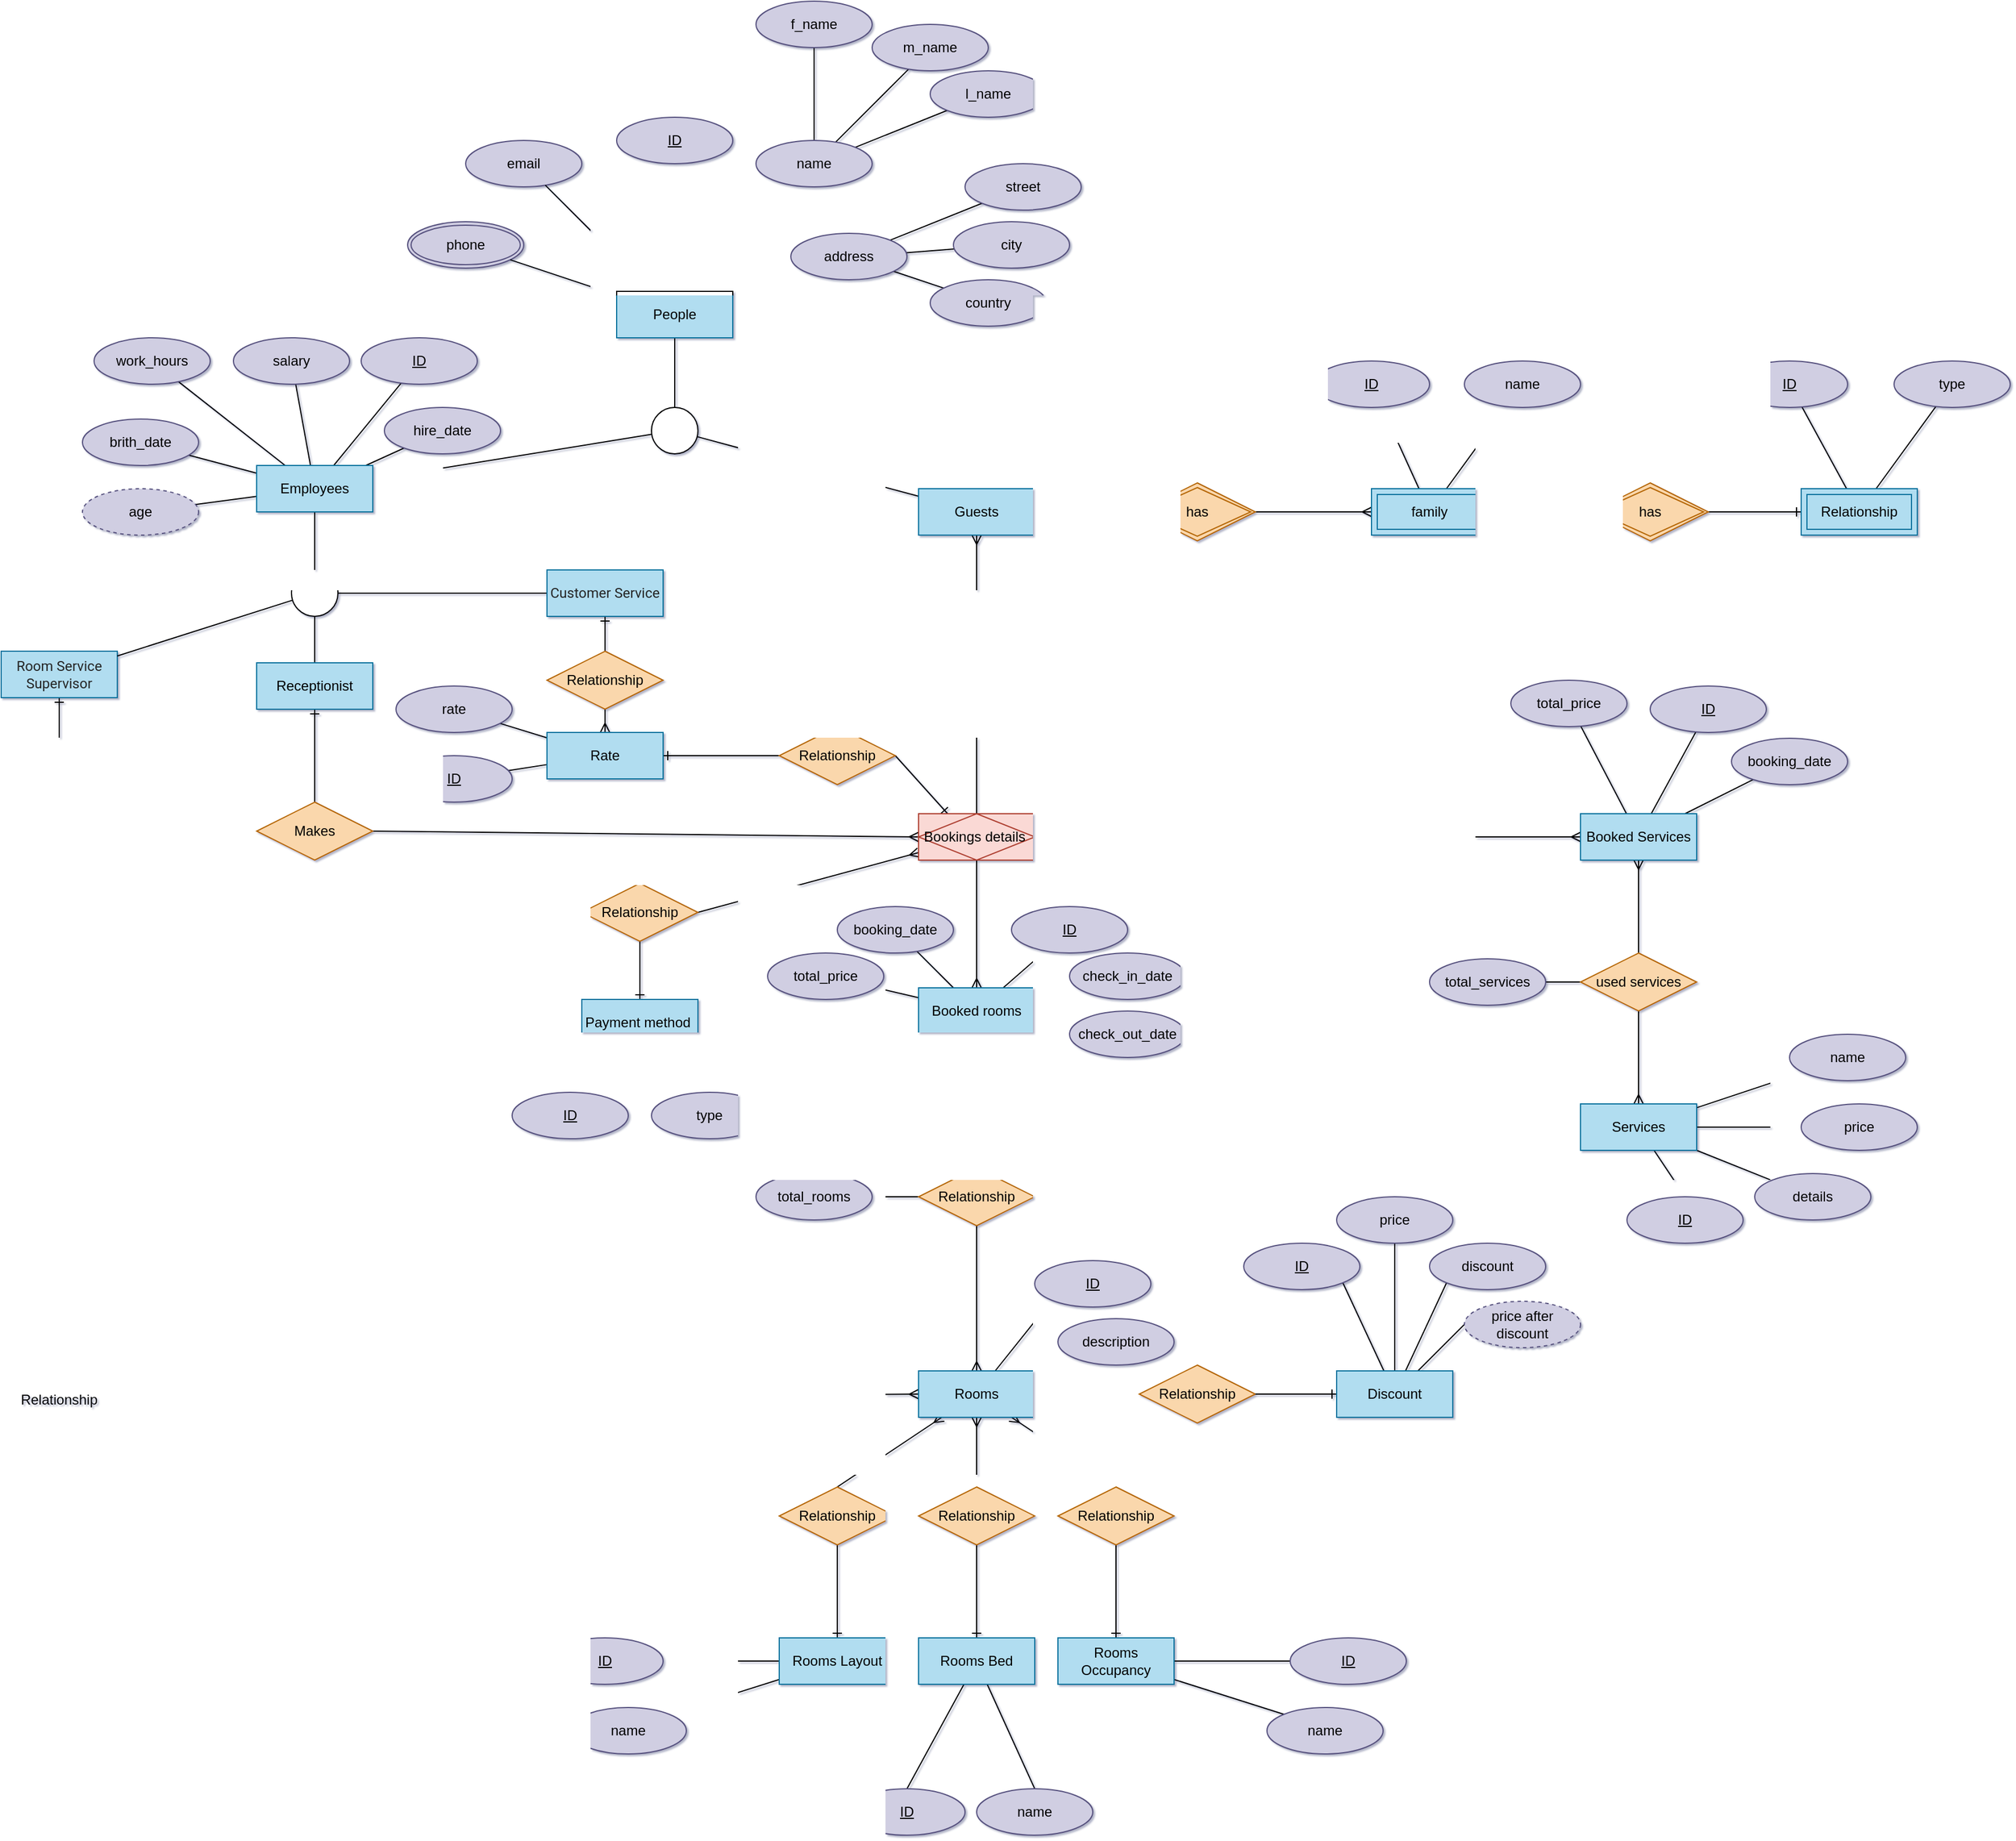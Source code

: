 <mxfile version="15.8.7" type="device"><diagram id="ave9wDZ8QB_Xa9YIX863" name="Page-1"><mxGraphModel dx="351" dy="1521" grid="1" gridSize="10" guides="1" tooltips="1" connect="1" arrows="1" fold="1" page="0" pageScale="1" pageWidth="850" pageHeight="1100" background="#ffffff" math="0" shadow="1"><root><mxCell id="0"/><mxCell id="1" parent="0"/><mxCell id="K5nRi--SLyeawMuGslh_-35" style="edgeStyle=none;orthogonalLoop=1;jettySize=auto;html=1;exitX=1;exitY=0.5;exitDx=0;exitDy=0;entryX=0;entryY=0.5;entryDx=0;entryDy=0;fontSize=12;endArrow=none;endFill=0;rounded=0;startArrow=ERone;startFill=0;" parent="1" source="g1rSLY9w6aIIygWc7jgq-10" target="K5nRi--SLyeawMuGslh_-34" edge="1"><mxGeometry relative="1" as="geometry"/></mxCell><mxCell id="K5nRi--SLyeawMuGslh_-71" style="edgeStyle=none;orthogonalLoop=1;jettySize=auto;html=1;exitX=0.5;exitY=1;exitDx=0;exitDy=0;entryX=0.5;entryY=0;entryDx=0;entryDy=0;fontSize=12;startArrow=ERmany;startFill=0;endArrow=none;endFill=0;rounded=0;" parent="1" source="g1rSLY9w6aIIygWc7jgq-10" target="K5nRi--SLyeawMuGslh_-68" edge="1"><mxGeometry relative="1" as="geometry"/></mxCell><mxCell id="g1rSLY9w6aIIygWc7jgq-10" value="Guests" style="whiteSpace=wrap;html=1;align=center;rounded=0;" parent="1" vertex="1"><mxGeometry x="1660" y="-330" width="100" height="40" as="geometry"/></mxCell><mxCell id="K5nRi--SLyeawMuGslh_-89" style="edgeStyle=none;orthogonalLoop=1;jettySize=auto;html=1;exitX=0.5;exitY=0;exitDx=0;exitDy=0;entryX=0.5;entryY=1;entryDx=0;entryDy=0;fontSize=12;startArrow=ERone;startFill=0;endArrow=none;endFill=0;rounded=0;" parent="1" source="Rar0tzKDLn3oXz-CGy-G-12" target="K5nRi--SLyeawMuGslh_-87" edge="1"><mxGeometry relative="1" as="geometry"/></mxCell><mxCell id="48_crrsrL9tNSCk4-eyJ-62" style="edgeStyle=none;rounded=0;orthogonalLoop=1;jettySize=auto;html=1;startArrow=none;startFill=0;endArrow=none;endFill=0;strokeColor=#000000;" edge="1" parent="1" source="Rar0tzKDLn3oXz-CGy-G-12" target="48_crrsrL9tNSCk4-eyJ-61"><mxGeometry relative="1" as="geometry"/></mxCell><mxCell id="48_crrsrL9tNSCk4-eyJ-64" style="edgeStyle=none;rounded=0;orthogonalLoop=1;jettySize=auto;html=1;startArrow=none;startFill=0;endArrow=none;endFill=0;strokeColor=#000000;" edge="1" parent="1" source="Rar0tzKDLn3oXz-CGy-G-12" target="48_crrsrL9tNSCk4-eyJ-63"><mxGeometry relative="1" as="geometry"/></mxCell><mxCell id="Rar0tzKDLn3oXz-CGy-G-12" value="Payment method&amp;nbsp;" style="whiteSpace=wrap;html=1;align=center;fillColor=#b1ddf0;strokeColor=#10739e;rounded=0;" parent="1" vertex="1"><mxGeometry x="1370" y="110" width="100" height="40" as="geometry"/></mxCell><mxCell id="K5nRi--SLyeawMuGslh_-55" style="edgeStyle=none;orthogonalLoop=1;jettySize=auto;html=1;exitX=0.5;exitY=0;exitDx=0;exitDy=0;entryX=0.5;entryY=1;entryDx=0;entryDy=0;fontSize=12;startArrow=ERone;startFill=0;endArrow=none;endFill=0;rounded=0;" parent="1" source="Rar0tzKDLn3oXz-CGy-G-15" target="K5nRi--SLyeawMuGslh_-45" edge="1"><mxGeometry relative="1" as="geometry"/></mxCell><mxCell id="48_crrsrL9tNSCk4-eyJ-19" style="edgeStyle=none;rounded=0;orthogonalLoop=1;jettySize=auto;html=1;entryX=1;entryY=0.5;entryDx=0;entryDy=0;startArrow=none;startFill=0;endArrow=none;endFill=0;" edge="1" parent="1" source="Rar0tzKDLn3oXz-CGy-G-15" target="48_crrsrL9tNSCk4-eyJ-14"><mxGeometry relative="1" as="geometry"/></mxCell><mxCell id="48_crrsrL9tNSCk4-eyJ-23" style="edgeStyle=none;rounded=0;orthogonalLoop=1;jettySize=auto;html=1;entryX=1;entryY=0;entryDx=0;entryDy=0;startArrow=none;startFill=0;endArrow=none;endFill=0;" edge="1" parent="1" source="Rar0tzKDLn3oXz-CGy-G-15" target="48_crrsrL9tNSCk4-eyJ-20"><mxGeometry relative="1" as="geometry"/></mxCell><mxCell id="Rar0tzKDLn3oXz-CGy-G-15" value="Rooms Layout" style="whiteSpace=wrap;html=1;align=center;fillColor=#b1ddf0;strokeColor=#10739e;rounded=0;" parent="1" vertex="1"><mxGeometry x="1540" y="660" width="100" height="40" as="geometry"/></mxCell><mxCell id="K5nRi--SLyeawMuGslh_-53" style="edgeStyle=none;orthogonalLoop=1;jettySize=auto;html=1;exitX=0.5;exitY=0;exitDx=0;exitDy=0;entryX=0.5;entryY=1;entryDx=0;entryDy=0;fontSize=12;startArrow=ERmany;startFill=0;endArrow=none;endFill=0;rounded=0;" parent="1" source="Rar0tzKDLn3oXz-CGy-G-16" target="K5nRi--SLyeawMuGslh_-51" edge="1"><mxGeometry relative="1" as="geometry"/></mxCell><mxCell id="K5nRi--SLyeawMuGslh_-85" style="edgeStyle=none;orthogonalLoop=1;jettySize=auto;html=1;exitX=0;exitY=0.5;exitDx=0;exitDy=0;entryX=1;entryY=0.5;entryDx=0;entryDy=0;fontSize=12;startArrow=ERmany;startFill=0;endArrow=none;endFill=0;rounded=0;" parent="1" source="Rar0tzKDLn3oXz-CGy-G-16" target="K5nRi--SLyeawMuGslh_-83" edge="1"><mxGeometry relative="1" as="geometry"/></mxCell><mxCell id="48_crrsrL9tNSCk4-eyJ-5" style="rounded=0;orthogonalLoop=1;jettySize=auto;html=1;endArrow=none;endFill=0;startArrow=ERmany;startFill=0;entryX=0.5;entryY=0;entryDx=0;entryDy=0;" edge="1" parent="1" source="Rar0tzKDLn3oXz-CGy-G-16" target="K5nRi--SLyeawMuGslh_-45"><mxGeometry relative="1" as="geometry"/></mxCell><mxCell id="48_crrsrL9tNSCk4-eyJ-12" style="edgeStyle=none;rounded=0;orthogonalLoop=1;jettySize=auto;html=1;entryX=0.5;entryY=0;entryDx=0;entryDy=0;startArrow=ERmany;startFill=0;endArrow=none;endFill=0;" edge="1" parent="1" source="Rar0tzKDLn3oXz-CGy-G-16" target="48_crrsrL9tNSCk4-eyJ-8"><mxGeometry relative="1" as="geometry"/></mxCell><mxCell id="48_crrsrL9tNSCk4-eyJ-13" style="edgeStyle=none;rounded=0;orthogonalLoop=1;jettySize=auto;html=1;entryX=0.5;entryY=0;entryDx=0;entryDy=0;startArrow=ERmany;startFill=0;endArrow=none;endFill=0;" edge="1" parent="1" source="Rar0tzKDLn3oXz-CGy-G-16" target="48_crrsrL9tNSCk4-eyJ-11"><mxGeometry relative="1" as="geometry"/></mxCell><mxCell id="48_crrsrL9tNSCk4-eyJ-29" style="edgeStyle=none;rounded=0;orthogonalLoop=1;jettySize=auto;html=1;entryX=0;entryY=1;entryDx=0;entryDy=0;startArrow=none;startFill=0;endArrow=none;endFill=0;" edge="1" parent="1" source="Rar0tzKDLn3oXz-CGy-G-16" target="48_crrsrL9tNSCk4-eyJ-28"><mxGeometry relative="1" as="geometry"/></mxCell><mxCell id="48_crrsrL9tNSCk4-eyJ-31" style="edgeStyle=none;rounded=0;orthogonalLoop=1;jettySize=auto;html=1;entryX=0;entryY=1;entryDx=0;entryDy=0;startArrow=none;startFill=0;endArrow=none;endFill=0;" edge="1" parent="1" source="Rar0tzKDLn3oXz-CGy-G-16" target="48_crrsrL9tNSCk4-eyJ-30"><mxGeometry relative="1" as="geometry"/></mxCell><mxCell id="48_crrsrL9tNSCk4-eyJ-38" style="edgeStyle=none;rounded=0;orthogonalLoop=1;jettySize=auto;html=1;entryX=0;entryY=0.5;entryDx=0;entryDy=0;startArrow=ERmany;startFill=0;endArrow=none;endFill=0;" edge="1" parent="1" source="Rar0tzKDLn3oXz-CGy-G-16" target="48_crrsrL9tNSCk4-eyJ-35"><mxGeometry relative="1" as="geometry"/></mxCell><mxCell id="Rar0tzKDLn3oXz-CGy-G-16" value="Rooms" style="whiteSpace=wrap;html=1;align=center;fillColor=#b1ddf0;strokeColor=#10739e;rounded=0;" parent="1" vertex="1"><mxGeometry x="1660" y="430" width="100" height="40" as="geometry"/></mxCell><mxCell id="K5nRi--SLyeawMuGslh_-52" style="edgeStyle=none;orthogonalLoop=1;jettySize=auto;html=1;exitX=0.5;exitY=1;exitDx=0;exitDy=0;entryX=0.5;entryY=0;entryDx=0;entryDy=0;fontSize=12;startArrow=ERmany;startFill=0;endArrow=none;endFill=0;rounded=0;" parent="1" source="Rar0tzKDLn3oXz-CGy-G-17" target="K5nRi--SLyeawMuGslh_-51" edge="1"><mxGeometry relative="1" as="geometry"/></mxCell><mxCell id="K5nRi--SLyeawMuGslh_-70" style="edgeStyle=none;orthogonalLoop=1;jettySize=auto;html=1;exitX=0.5;exitY=0;exitDx=0;exitDy=0;entryX=0.5;entryY=1;entryDx=0;entryDy=0;fontSize=12;startArrow=ERmany;startFill=0;endArrow=none;endFill=0;rounded=0;" parent="1" source="Rar0tzKDLn3oXz-CGy-G-17" target="K5nRi--SLyeawMuGslh_-68" edge="1"><mxGeometry relative="1" as="geometry"/></mxCell><mxCell id="48_crrsrL9tNSCk4-eyJ-68" style="edgeStyle=none;rounded=0;orthogonalLoop=1;jettySize=auto;html=1;startArrow=none;startFill=0;endArrow=none;endFill=0;strokeColor=#000000;" edge="1" parent="1" source="Rar0tzKDLn3oXz-CGy-G-17" target="48_crrsrL9tNSCk4-eyJ-67"><mxGeometry relative="1" as="geometry"/></mxCell><mxCell id="48_crrsrL9tNSCk4-eyJ-73" style="edgeStyle=none;rounded=0;orthogonalLoop=1;jettySize=auto;html=1;startArrow=none;startFill=0;endArrow=none;endFill=0;strokeColor=#000000;" edge="1" parent="1" source="Rar0tzKDLn3oXz-CGy-G-17" target="48_crrsrL9tNSCk4-eyJ-71"><mxGeometry relative="1" as="geometry"/></mxCell><mxCell id="48_crrsrL9tNSCk4-eyJ-74" style="edgeStyle=none;rounded=0;orthogonalLoop=1;jettySize=auto;html=1;startArrow=none;startFill=0;endArrow=none;endFill=0;strokeColor=#000000;" edge="1" parent="1" source="Rar0tzKDLn3oXz-CGy-G-17" target="48_crrsrL9tNSCk4-eyJ-72"><mxGeometry relative="1" as="geometry"/></mxCell><mxCell id="48_crrsrL9tNSCk4-eyJ-76" style="edgeStyle=none;rounded=0;orthogonalLoop=1;jettySize=auto;html=1;startArrow=none;startFill=0;endArrow=none;endFill=0;strokeColor=#000000;" edge="1" parent="1" source="Rar0tzKDLn3oXz-CGy-G-17" target="48_crrsrL9tNSCk4-eyJ-75"><mxGeometry relative="1" as="geometry"/></mxCell><mxCell id="48_crrsrL9tNSCk4-eyJ-79" style="edgeStyle=none;rounded=0;orthogonalLoop=1;jettySize=auto;html=1;startArrow=none;startFill=0;endArrow=none;endFill=0;strokeColor=#000000;" edge="1" parent="1" source="Rar0tzKDLn3oXz-CGy-G-17" target="48_crrsrL9tNSCk4-eyJ-69"><mxGeometry relative="1" as="geometry"/></mxCell><mxCell id="Rar0tzKDLn3oXz-CGy-G-17" value="Booked rooms" style="whiteSpace=wrap;html=1;align=center;rounded=0;fillColor=#b1ddf0;strokeColor=#10739e;" parent="1" vertex="1"><mxGeometry x="1660" y="100" width="100" height="40" as="geometry"/></mxCell><mxCell id="K5nRi--SLyeawMuGslh_-43" style="edgeStyle=none;orthogonalLoop=1;jettySize=auto;html=1;exitX=0.5;exitY=0;exitDx=0;exitDy=0;entryX=0.5;entryY=1;entryDx=0;entryDy=0;fontSize=12;endArrow=none;endFill=0;startArrow=ERmany;startFill=0;rounded=0;" parent="1" source="Rar0tzKDLn3oXz-CGy-G-19" target="K5nRi--SLyeawMuGslh_-42" edge="1"><mxGeometry relative="1" as="geometry"/></mxCell><mxCell id="48_crrsrL9tNSCk4-eyJ-49" style="edgeStyle=none;rounded=0;orthogonalLoop=1;jettySize=auto;html=1;entryX=0;entryY=0.5;entryDx=0;entryDy=0;startArrow=none;startFill=0;endArrow=none;endFill=0;" edge="1" parent="1" source="Rar0tzKDLn3oXz-CGy-G-19" target="K5nRi--SLyeawMuGslh_-110"><mxGeometry relative="1" as="geometry"/></mxCell><mxCell id="48_crrsrL9tNSCk4-eyJ-50" style="edgeStyle=none;rounded=0;orthogonalLoop=1;jettySize=auto;html=1;entryX=0.5;entryY=0;entryDx=0;entryDy=0;startArrow=none;startFill=0;endArrow=none;endFill=0;" edge="1" parent="1" source="Rar0tzKDLn3oXz-CGy-G-19" target="K5nRi--SLyeawMuGslh_-106"><mxGeometry relative="1" as="geometry"/></mxCell><mxCell id="48_crrsrL9tNSCk4-eyJ-51" style="edgeStyle=none;rounded=0;orthogonalLoop=1;jettySize=auto;html=1;entryX=0;entryY=0;entryDx=0;entryDy=0;startArrow=none;startFill=0;endArrow=none;endFill=0;" edge="1" parent="1" source="Rar0tzKDLn3oXz-CGy-G-19" target="K5nRi--SLyeawMuGslh_-108"><mxGeometry relative="1" as="geometry"/></mxCell><mxCell id="48_crrsrL9tNSCk4-eyJ-108" style="edgeStyle=none;rounded=0;orthogonalLoop=1;jettySize=auto;html=1;startArrow=none;startFill=0;endArrow=none;endFill=0;strokeColor=#000000;" edge="1" parent="1" source="Rar0tzKDLn3oXz-CGy-G-19" target="48_crrsrL9tNSCk4-eyJ-107"><mxGeometry relative="1" as="geometry"/></mxCell><mxCell id="Rar0tzKDLn3oXz-CGy-G-19" value="Services" style="whiteSpace=wrap;html=1;align=center;fillColor=#b1ddf0;strokeColor=#10739e;rounded=0;" parent="1" vertex="1"><mxGeometry x="2230" y="200" width="100" height="40" as="geometry"/></mxCell><mxCell id="K5nRi--SLyeawMuGslh_-44" style="edgeStyle=none;orthogonalLoop=1;jettySize=auto;html=1;exitX=0.5;exitY=1;exitDx=0;exitDy=0;entryX=0.5;entryY=0;entryDx=0;entryDy=0;fontSize=12;endArrow=none;endFill=0;startArrow=ERmany;startFill=0;rounded=0;" parent="1" source="Rar0tzKDLn3oXz-CGy-G-21" target="K5nRi--SLyeawMuGslh_-42" edge="1"><mxGeometry relative="1" as="geometry"/></mxCell><mxCell id="K5nRi--SLyeawMuGslh_-69" style="edgeStyle=none;orthogonalLoop=1;jettySize=auto;html=1;exitX=0;exitY=0.5;exitDx=0;exitDy=0;entryX=1;entryY=0.5;entryDx=0;entryDy=0;fontSize=12;startArrow=ERmany;startFill=0;endArrow=none;endFill=0;rounded=0;" parent="1" source="Rar0tzKDLn3oXz-CGy-G-21" target="K5nRi--SLyeawMuGslh_-68" edge="1"><mxGeometry relative="1" as="geometry"/></mxCell><mxCell id="Rar0tzKDLn3oXz-CGy-G-21" value="Bookings for services" style="whiteSpace=wrap;html=1;align=center;rounded=0;" parent="1" vertex="1"><mxGeometry x="2230" y="-50" width="100" height="40" as="geometry"/></mxCell><mxCell id="K5nRi--SLyeawMuGslh_-3" style="edgeStyle=orthogonalEdgeStyle;orthogonalLoop=1;jettySize=auto;html=1;entryX=0.5;entryY=0;entryDx=0;entryDy=0;endArrow=none;endFill=0;rounded=0;" parent="1" source="Rar0tzKDLn3oXz-CGy-G-25" target="K5nRi--SLyeawMuGslh_-1" edge="1"><mxGeometry relative="1" as="geometry"/></mxCell><mxCell id="Rar0tzKDLn3oXz-CGy-G-25" value="People" style="whiteSpace=wrap;html=1;align=center;rounded=0;" parent="1" vertex="1"><mxGeometry x="1400" y="-500" width="100" height="40" as="geometry"/></mxCell><mxCell id="Rar0tzKDLn3oXz-CGy-G-39" value="ID" style="ellipse;whiteSpace=wrap;html=1;align=center;fontStyle=4;fillColor=#d0cee2;strokeColor=#56517e;rounded=0;" parent="1" vertex="1"><mxGeometry x="1400" y="-650" width="100" height="40" as="geometry"/></mxCell><mxCell id="Rar0tzKDLn3oXz-CGy-G-42" value="email" style="ellipse;whiteSpace=wrap;html=1;align=center;fillColor=#d0cee2;strokeColor=#56517e;rounded=0;" parent="1" vertex="1"><mxGeometry x="1270" y="-630" width="100" height="40" as="geometry"/></mxCell><mxCell id="Rar0tzKDLn3oXz-CGy-G-43" value="phone" style="ellipse;shape=doubleEllipse;margin=3;whiteSpace=wrap;html=1;align=center;fillColor=#d0cee2;strokeColor=#56517e;rounded=0;" parent="1" vertex="1"><mxGeometry x="1220" y="-560" width="100" height="40" as="geometry"/></mxCell><mxCell id="48_crrsrL9tNSCk4-eyJ-58" style="edgeStyle=none;rounded=0;orthogonalLoop=1;jettySize=auto;html=1;startArrow=none;startFill=0;endArrow=none;endFill=0;" edge="1" parent="1" source="K5nRi--SLyeawMuGslh_-1" target="g1rSLY9w6aIIygWc7jgq-10"><mxGeometry relative="1" as="geometry"/></mxCell><mxCell id="48_crrsrL9tNSCk4-eyJ-59" style="edgeStyle=none;rounded=0;orthogonalLoop=1;jettySize=auto;html=1;startArrow=none;startFill=0;endArrow=none;endFill=0;" edge="1" parent="1" source="K5nRi--SLyeawMuGslh_-1" target="K5nRi--SLyeawMuGslh_-95"><mxGeometry relative="1" as="geometry"/></mxCell><mxCell id="K5nRi--SLyeawMuGslh_-1" value="" style="ellipse;whiteSpace=wrap;html=1;rounded=0;" parent="1" vertex="1"><mxGeometry x="1430" y="-400" width="40" height="40" as="geometry"/></mxCell><mxCell id="K5nRi--SLyeawMuGslh_-84" style="edgeStyle=none;orthogonalLoop=1;jettySize=auto;html=1;exitX=0.5;exitY=1;exitDx=0;exitDy=0;entryX=0.5;entryY=0;entryDx=0;entryDy=0;fontSize=12;startArrow=ERone;startFill=0;endArrow=none;endFill=0;rounded=0;" parent="1" source="K5nRi--SLyeawMuGslh_-7" target="K5nRi--SLyeawMuGslh_-83" edge="1"><mxGeometry relative="1" as="geometry"/></mxCell><mxCell id="K5nRi--SLyeawMuGslh_-7" value="&lt;div class=&quot;gtx-body&quot; style=&quot;display: inline ; margin: 5px auto ; padding: 5px 0px ; color: rgb(37 , 37 , 37) ; font-family: &amp;#34;roboto&amp;#34; , &amp;#34;arial&amp;#34; , sans-serif&quot;&gt;&lt;font style=&quot;font-size: 12px&quot;&gt;Room Service Supervisor&lt;/font&gt;&lt;/div&gt;" style="whiteSpace=wrap;html=1;align=center;rounded=0;fillColor=#b1ddf0;strokeColor=#10739e;" parent="1" vertex="1"><mxGeometry x="870" y="-190" width="100" height="40" as="geometry"/></mxCell><mxCell id="K5nRi--SLyeawMuGslh_-78" style="edgeStyle=none;orthogonalLoop=1;jettySize=auto;html=1;exitX=0.5;exitY=1;exitDx=0;exitDy=0;entryX=0.5;entryY=0;entryDx=0;entryDy=0;fontSize=12;startArrow=ERone;startFill=0;endArrow=none;endFill=0;rounded=0;" parent="1" source="K5nRi--SLyeawMuGslh_-8" target="K5nRi--SLyeawMuGslh_-77" edge="1"><mxGeometry relative="1" as="geometry"/></mxCell><mxCell id="K5nRi--SLyeawMuGslh_-8" value="&lt;div class=&quot;gtx-body&quot; style=&quot;display: inline ; margin: 5px auto ; padding: 5px 0px ; color: rgb(37 , 37 , 37) ; font-family: &amp;#34;roboto&amp;#34; , &amp;#34;arial&amp;#34; , sans-serif&quot;&gt;&lt;font style=&quot;font-size: 12px&quot;&gt;Customer Service&lt;/font&gt;&lt;/div&gt;" style="whiteSpace=wrap;html=1;align=center;fontSize=12;rounded=0;" parent="1" vertex="1"><mxGeometry x="1340" y="-260" width="100" height="40" as="geometry"/></mxCell><mxCell id="K5nRi--SLyeawMuGslh_-57" style="edgeStyle=none;orthogonalLoop=1;jettySize=auto;html=1;exitX=0.5;exitY=1;exitDx=0;exitDy=0;entryX=0.5;entryY=0;entryDx=0;entryDy=0;fontSize=12;startArrow=none;startFill=0;endArrow=none;endFill=0;rounded=0;" parent="1" source="K5nRi--SLyeawMuGslh_-9" target="K5nRi--SLyeawMuGslh_-56" edge="1"><mxGeometry relative="1" as="geometry"/></mxCell><mxCell id="48_crrsrL9tNSCk4-eyJ-65" style="edgeStyle=none;rounded=0;orthogonalLoop=1;jettySize=auto;html=1;startArrow=none;startFill=0;endArrow=none;endFill=0;strokeColor=#000000;" edge="1" parent="1" source="K5nRi--SLyeawMuGslh_-9" target="K5nRi--SLyeawMuGslh_-8"><mxGeometry relative="1" as="geometry"/></mxCell><mxCell id="48_crrsrL9tNSCk4-eyJ-66" style="edgeStyle=none;rounded=0;orthogonalLoop=1;jettySize=auto;html=1;startArrow=none;startFill=0;endArrow=none;endFill=0;strokeColor=#000000;" edge="1" parent="1" source="K5nRi--SLyeawMuGslh_-9" target="K5nRi--SLyeawMuGslh_-7"><mxGeometry relative="1" as="geometry"/></mxCell><mxCell id="K5nRi--SLyeawMuGslh_-9" value="" style="ellipse;whiteSpace=wrap;html=1;fontSize=12;rounded=0;" parent="1" vertex="1"><mxGeometry x="1120" y="-260" width="40" height="40" as="geometry"/></mxCell><mxCell id="48_crrsrL9tNSCk4-eyJ-86" style="edgeStyle=none;rounded=0;orthogonalLoop=1;jettySize=auto;html=1;startArrow=none;startFill=0;endArrow=none;endFill=0;strokeColor=#000000;" edge="1" parent="1" source="K5nRi--SLyeawMuGslh_-15" target="K5nRi--SLyeawMuGslh_-21"><mxGeometry relative="1" as="geometry"/></mxCell><mxCell id="48_crrsrL9tNSCk4-eyJ-87" style="edgeStyle=none;rounded=0;orthogonalLoop=1;jettySize=auto;html=1;startArrow=none;startFill=0;endArrow=none;endFill=0;strokeColor=#000000;" edge="1" parent="1" source="K5nRi--SLyeawMuGslh_-15" target="K5nRi--SLyeawMuGslh_-26"><mxGeometry relative="1" as="geometry"/></mxCell><mxCell id="48_crrsrL9tNSCk4-eyJ-88" style="edgeStyle=none;rounded=0;orthogonalLoop=1;jettySize=auto;html=1;startArrow=none;startFill=0;endArrow=none;endFill=0;strokeColor=#000000;" edge="1" parent="1" source="K5nRi--SLyeawMuGslh_-15" target="K5nRi--SLyeawMuGslh_-20"><mxGeometry relative="1" as="geometry"/></mxCell><mxCell id="K5nRi--SLyeawMuGslh_-15" value="name" style="ellipse;whiteSpace=wrap;html=1;align=center;fontSize=12;fillColor=#d0cee2;strokeColor=#56517e;rounded=0;" parent="1" vertex="1"><mxGeometry x="1520" y="-630" width="100" height="40" as="geometry"/></mxCell><mxCell id="48_crrsrL9tNSCk4-eyJ-89" style="edgeStyle=none;rounded=0;orthogonalLoop=1;jettySize=auto;html=1;startArrow=none;startFill=0;endArrow=none;endFill=0;strokeColor=#000000;" edge="1" parent="1" source="K5nRi--SLyeawMuGslh_-17" target="K5nRi--SLyeawMuGslh_-28"><mxGeometry relative="1" as="geometry"/></mxCell><mxCell id="48_crrsrL9tNSCk4-eyJ-90" style="edgeStyle=none;rounded=0;orthogonalLoop=1;jettySize=auto;html=1;startArrow=none;startFill=0;endArrow=none;endFill=0;strokeColor=#000000;" edge="1" parent="1" source="K5nRi--SLyeawMuGslh_-17" target="K5nRi--SLyeawMuGslh_-25"><mxGeometry relative="1" as="geometry"/></mxCell><mxCell id="48_crrsrL9tNSCk4-eyJ-91" style="edgeStyle=none;rounded=0;orthogonalLoop=1;jettySize=auto;html=1;startArrow=none;startFill=0;endArrow=none;endFill=0;strokeColor=#000000;" edge="1" parent="1" source="K5nRi--SLyeawMuGslh_-17" target="K5nRi--SLyeawMuGslh_-24"><mxGeometry relative="1" as="geometry"/></mxCell><mxCell id="K5nRi--SLyeawMuGslh_-17" value="address" style="ellipse;whiteSpace=wrap;html=1;align=center;fontSize=12;fillColor=#d0cee2;strokeColor=#56517e;rounded=0;" parent="1" vertex="1"><mxGeometry x="1550" y="-550" width="100" height="40" as="geometry"/></mxCell><mxCell id="K5nRi--SLyeawMuGslh_-20" value="l_name" style="ellipse;whiteSpace=wrap;html=1;align=center;fontSize=12;fillColor=#d0cee2;strokeColor=#56517e;rounded=0;" parent="1" vertex="1"><mxGeometry x="1670" y="-690" width="100" height="40" as="geometry"/></mxCell><mxCell id="K5nRi--SLyeawMuGslh_-21" value="f_name" style="ellipse;whiteSpace=wrap;html=1;align=center;fontSize=12;fillColor=#d0cee2;strokeColor=#56517e;rounded=0;" parent="1" vertex="1"><mxGeometry x="1520" y="-750" width="100" height="40" as="geometry"/></mxCell><mxCell id="K5nRi--SLyeawMuGslh_-24" value="country" style="ellipse;whiteSpace=wrap;html=1;align=center;fontSize=12;fillColor=#d0cee2;strokeColor=#56517e;rounded=0;" parent="1" vertex="1"><mxGeometry x="1670" y="-510" width="100" height="40" as="geometry"/></mxCell><mxCell id="K5nRi--SLyeawMuGslh_-25" value="city" style="ellipse;whiteSpace=wrap;html=1;align=center;fontSize=12;fillColor=#d0cee2;strokeColor=#56517e;rounded=0;" parent="1" vertex="1"><mxGeometry x="1690" y="-560" width="100" height="40" as="geometry"/></mxCell><mxCell id="K5nRi--SLyeawMuGslh_-26" value="m_name" style="ellipse;whiteSpace=wrap;html=1;align=center;fontSize=12;fillColor=#d0cee2;strokeColor=#56517e;rounded=0;" parent="1" vertex="1"><mxGeometry x="1620" y="-730" width="100" height="40" as="geometry"/></mxCell><mxCell id="K5nRi--SLyeawMuGslh_-28" value="street" style="ellipse;whiteSpace=wrap;html=1;align=center;fontSize=12;fillColor=#d0cee2;strokeColor=#56517e;rounded=0;" parent="1" vertex="1"><mxGeometry x="1700" y="-610" width="100" height="40" as="geometry"/></mxCell><mxCell id="48_crrsrL9tNSCk4-eyJ-122" style="edgeStyle=none;rounded=0;orthogonalLoop=1;jettySize=auto;html=1;startArrow=ERmany;startFill=0;endArrow=none;endFill=0;strokeColor=#000000;" edge="1" parent="1" source="K5nRi--SLyeawMuGslh_-33" target="K5nRi--SLyeawMuGslh_-34"><mxGeometry relative="1" as="geometry"/></mxCell><mxCell id="48_crrsrL9tNSCk4-eyJ-127" style="edgeStyle=none;rounded=0;orthogonalLoop=1;jettySize=auto;html=1;startArrow=none;startFill=0;endArrow=none;endFill=0;strokeColor=#000000;" edge="1" parent="1" source="K5nRi--SLyeawMuGslh_-33" target="48_crrsrL9tNSCk4-eyJ-123"><mxGeometry relative="1" as="geometry"/></mxCell><mxCell id="48_crrsrL9tNSCk4-eyJ-128" style="edgeStyle=none;rounded=0;orthogonalLoop=1;jettySize=auto;html=1;startArrow=none;startFill=0;endArrow=none;endFill=0;strokeColor=#000000;" edge="1" parent="1" source="K5nRi--SLyeawMuGslh_-33" target="48_crrsrL9tNSCk4-eyJ-125"><mxGeometry relative="1" as="geometry"/></mxCell><mxCell id="48_crrsrL9tNSCk4-eyJ-135" style="edgeStyle=none;rounded=0;orthogonalLoop=1;jettySize=auto;html=1;startArrow=ERmany;startFill=0;endArrow=none;endFill=0;strokeColor=#000000;" edge="1" parent="1" source="K5nRi--SLyeawMuGslh_-33" target="48_crrsrL9tNSCk4-eyJ-133"><mxGeometry relative="1" as="geometry"/></mxCell><mxCell id="K5nRi--SLyeawMuGslh_-33" value="family" style="shape=ext;margin=3;double=1;whiteSpace=wrap;html=1;align=center;fontSize=12;rounded=0;fillColor=#b1ddf0;strokeColor=#10739e;" parent="1" vertex="1"><mxGeometry x="2050" y="-330" width="100" height="40" as="geometry"/></mxCell><mxCell id="K5nRi--SLyeawMuGslh_-34" value="has" style="shape=rhombus;double=1;perimeter=rhombusPerimeter;whiteSpace=wrap;html=1;align=center;fontSize=12;fillColor=#fad7ac;strokeColor=#b46504;rounded=0;" parent="1" vertex="1"><mxGeometry x="1850" y="-335" width="100" height="50" as="geometry"/></mxCell><mxCell id="48_crrsrL9tNSCk4-eyJ-120" style="edgeStyle=none;rounded=0;orthogonalLoop=1;jettySize=auto;html=1;startArrow=none;startFill=0;endArrow=none;endFill=0;strokeColor=#000000;" edge="1" parent="1" source="K5nRi--SLyeawMuGslh_-42" target="48_crrsrL9tNSCk4-eyJ-115"><mxGeometry relative="1" as="geometry"/></mxCell><mxCell id="K5nRi--SLyeawMuGslh_-42" value="used services" style="shape=rhombus;perimeter=rhombusPerimeter;whiteSpace=wrap;html=1;align=center;fontSize=12;fillColor=#fad7ac;strokeColor=#b46504;rounded=0;" parent="1" vertex="1"><mxGeometry x="2230" y="70" width="100" height="50" as="geometry"/></mxCell><mxCell id="K5nRi--SLyeawMuGslh_-45" value="Relationship" style="shape=rhombus;perimeter=rhombusPerimeter;whiteSpace=wrap;html=1;align=center;fontSize=12;fillColor=#fad7ac;strokeColor=#b46504;rounded=0;" parent="1" vertex="1"><mxGeometry x="1540" y="530" width="100" height="50" as="geometry"/></mxCell><mxCell id="48_crrsrL9tNSCk4-eyJ-121" style="edgeStyle=none;rounded=0;orthogonalLoop=1;jettySize=auto;html=1;startArrow=none;startFill=0;endArrow=none;endFill=0;strokeColor=#000000;" edge="1" parent="1" source="K5nRi--SLyeawMuGslh_-51" target="48_crrsrL9tNSCk4-eyJ-80"><mxGeometry relative="1" as="geometry"/></mxCell><mxCell id="K5nRi--SLyeawMuGslh_-51" value="Relationship" style="shape=rhombus;perimeter=rhombusPerimeter;whiteSpace=wrap;html=1;align=center;fontSize=12;fillColor=#fad7ac;strokeColor=#b46504;rounded=0;" parent="1" vertex="1"><mxGeometry x="1660" y="255" width="100" height="50" as="geometry"/></mxCell><mxCell id="K5nRi--SLyeawMuGslh_-82" style="edgeStyle=none;orthogonalLoop=1;jettySize=auto;html=1;exitX=0.5;exitY=1;exitDx=0;exitDy=0;entryX=0.5;entryY=0;entryDx=0;entryDy=0;fontSize=12;startArrow=ERone;startFill=0;endArrow=none;endFill=0;rounded=0;" parent="1" source="K5nRi--SLyeawMuGslh_-56" target="K5nRi--SLyeawMuGslh_-80" edge="1"><mxGeometry relative="1" as="geometry"/></mxCell><mxCell id="K5nRi--SLyeawMuGslh_-56" value="Receptionist" style="whiteSpace=wrap;html=1;align=center;fontSize=12;rounded=0;" parent="1" vertex="1"><mxGeometry x="1090" y="-180" width="100" height="40" as="geometry"/></mxCell><mxCell id="K5nRi--SLyeawMuGslh_-75" style="edgeStyle=none;orthogonalLoop=1;jettySize=auto;html=1;exitX=0.25;exitY=0;exitDx=0;exitDy=0;entryX=1;entryY=0.5;entryDx=0;entryDy=0;fontSize=12;startArrow=ERone;startFill=0;endArrow=none;endFill=0;rounded=0;" parent="1" source="K5nRi--SLyeawMuGslh_-68" target="K5nRi--SLyeawMuGslh_-74" edge="1"><mxGeometry relative="1" as="geometry"/></mxCell><mxCell id="K5nRi--SLyeawMuGslh_-81" style="edgeStyle=none;orthogonalLoop=1;jettySize=auto;html=1;exitX=0;exitY=0.5;exitDx=0;exitDy=0;entryX=1;entryY=0.5;entryDx=0;entryDy=0;fontSize=12;startArrow=ERmany;startFill=0;endArrow=none;endFill=0;rounded=0;" parent="1" source="K5nRi--SLyeawMuGslh_-68" target="K5nRi--SLyeawMuGslh_-80" edge="1"><mxGeometry relative="1" as="geometry"/></mxCell><mxCell id="48_crrsrL9tNSCk4-eyJ-78" style="edgeStyle=none;rounded=0;orthogonalLoop=1;jettySize=auto;html=1;entryX=1;entryY=0.5;entryDx=0;entryDy=0;startArrow=ERmany;startFill=0;endArrow=none;endFill=0;strokeColor=#000000;" edge="1" parent="1" source="K5nRi--SLyeawMuGslh_-68" target="K5nRi--SLyeawMuGslh_-87"><mxGeometry relative="1" as="geometry"/></mxCell><mxCell id="K5nRi--SLyeawMuGslh_-68" value="Bookings details&amp;nbsp;" style="shape=associativeEntity;whiteSpace=wrap;html=1;align=center;fontSize=12;fillColor=#fad9d5;strokeColor=#ae4132;rounded=0;" parent="1" vertex="1"><mxGeometry x="1660" y="-50" width="100" height="40" as="geometry"/></mxCell><mxCell id="K5nRi--SLyeawMuGslh_-76" style="edgeStyle=none;orthogonalLoop=1;jettySize=auto;html=1;exitX=1;exitY=0.5;exitDx=0;exitDy=0;entryX=0;entryY=0.5;entryDx=0;entryDy=0;fontSize=12;startArrow=ERone;startFill=0;endArrow=none;endFill=0;rounded=0;" parent="1" source="K5nRi--SLyeawMuGslh_-73" target="K5nRi--SLyeawMuGslh_-74" edge="1"><mxGeometry relative="1" as="geometry"/></mxCell><mxCell id="K5nRi--SLyeawMuGslh_-79" style="edgeStyle=none;orthogonalLoop=1;jettySize=auto;html=1;exitX=0.5;exitY=0;exitDx=0;exitDy=0;entryX=0.5;entryY=1;entryDx=0;entryDy=0;fontSize=12;startArrow=ERmany;startFill=0;endArrow=none;endFill=0;rounded=0;" parent="1" source="K5nRi--SLyeawMuGslh_-73" target="K5nRi--SLyeawMuGslh_-77" edge="1"><mxGeometry relative="1" as="geometry"/></mxCell><mxCell id="48_crrsrL9tNSCk4-eyJ-105" style="edgeStyle=none;rounded=0;orthogonalLoop=1;jettySize=auto;html=1;startArrow=none;startFill=0;endArrow=none;endFill=0;strokeColor=#000000;" edge="1" parent="1" source="K5nRi--SLyeawMuGslh_-73" target="48_crrsrL9tNSCk4-eyJ-104"><mxGeometry relative="1" as="geometry"/></mxCell><mxCell id="48_crrsrL9tNSCk4-eyJ-106" style="edgeStyle=none;rounded=0;orthogonalLoop=1;jettySize=auto;html=1;startArrow=none;startFill=0;endArrow=none;endFill=0;strokeColor=#000000;" edge="1" parent="1" source="K5nRi--SLyeawMuGslh_-73" target="48_crrsrL9tNSCk4-eyJ-103"><mxGeometry relative="1" as="geometry"/></mxCell><mxCell id="K5nRi--SLyeawMuGslh_-73" value="Rate" style="whiteSpace=wrap;html=1;align=center;fontSize=12;rounded=0;fillColor=#b1ddf0;strokeColor=#10739e;" parent="1" vertex="1"><mxGeometry x="1340" y="-120" width="100" height="40" as="geometry"/></mxCell><mxCell id="K5nRi--SLyeawMuGslh_-74" value="Relationship" style="shape=rhombus;perimeter=rhombusPerimeter;whiteSpace=wrap;html=1;align=center;fontSize=12;fillColor=#fad7ac;strokeColor=#b46504;rounded=0;" parent="1" vertex="1"><mxGeometry x="1540" y="-125" width="100" height="50" as="geometry"/></mxCell><mxCell id="K5nRi--SLyeawMuGslh_-77" value="Relationship" style="shape=rhombus;perimeter=rhombusPerimeter;whiteSpace=wrap;html=1;align=center;fontSize=12;fillColor=#fad7ac;strokeColor=#b46504;rounded=0;" parent="1" vertex="1"><mxGeometry x="1340" y="-190" width="100" height="50" as="geometry"/></mxCell><mxCell id="K5nRi--SLyeawMuGslh_-80" value="Makes" style="shape=rhombus;perimeter=rhombusPerimeter;whiteSpace=wrap;html=1;align=center;fontSize=12;fillColor=#fad7ac;strokeColor=#b46504;rounded=0;" parent="1" vertex="1"><mxGeometry x="1090" y="-60" width="100" height="50" as="geometry"/></mxCell><mxCell id="K5nRi--SLyeawMuGslh_-83" value="Relationship" style="shape=rhombus;perimeter=rhombusPerimeter;whiteSpace=wrap;html=1;align=center;fontSize=12;fillColor=#fad7ac;strokeColor=#b46504;rounded=0;" parent="1" vertex="1"><mxGeometry x="870" y="430" width="100" height="50" as="geometry"/></mxCell><mxCell id="K5nRi--SLyeawMuGslh_-87" value="Relationship" style="shape=rhombus;perimeter=rhombusPerimeter;whiteSpace=wrap;html=1;align=center;fontSize=12;fillColor=#fad7ac;strokeColor=#b46504;rounded=0;" parent="1" vertex="1"><mxGeometry x="1370" y="10" width="100" height="50" as="geometry"/></mxCell><mxCell id="48_crrsrL9tNSCk4-eyJ-53" style="edgeStyle=none;rounded=0;orthogonalLoop=1;jettySize=auto;html=1;entryX=0.5;entryY=0;entryDx=0;entryDy=0;startArrow=none;startFill=0;endArrow=none;endFill=0;" edge="1" parent="1" source="K5nRi--SLyeawMuGslh_-95" target="K5nRi--SLyeawMuGslh_-9"><mxGeometry relative="1" as="geometry"/></mxCell><mxCell id="48_crrsrL9tNSCk4-eyJ-97" style="edgeStyle=none;rounded=0;orthogonalLoop=1;jettySize=auto;html=1;startArrow=none;startFill=0;endArrow=none;endFill=0;strokeColor=#000000;" edge="1" parent="1" source="K5nRi--SLyeawMuGslh_-95" target="K5nRi--SLyeawMuGslh_-122"><mxGeometry relative="1" as="geometry"/></mxCell><mxCell id="48_crrsrL9tNSCk4-eyJ-98" style="edgeStyle=none;rounded=0;orthogonalLoop=1;jettySize=auto;html=1;startArrow=none;startFill=0;endArrow=none;endFill=0;strokeColor=#000000;" edge="1" parent="1" source="K5nRi--SLyeawMuGslh_-95" target="K5nRi--SLyeawMuGslh_-112"><mxGeometry relative="1" as="geometry"/></mxCell><mxCell id="48_crrsrL9tNSCk4-eyJ-99" style="edgeStyle=none;rounded=0;orthogonalLoop=1;jettySize=auto;html=1;startArrow=none;startFill=0;endArrow=none;endFill=0;strokeColor=#000000;" edge="1" parent="1" source="K5nRi--SLyeawMuGslh_-95" target="K5nRi--SLyeawMuGslh_-114"><mxGeometry relative="1" as="geometry"/></mxCell><mxCell id="48_crrsrL9tNSCk4-eyJ-100" style="edgeStyle=none;rounded=0;orthogonalLoop=1;jettySize=auto;html=1;startArrow=none;startFill=0;endArrow=none;endFill=0;strokeColor=#000000;" edge="1" parent="1" source="K5nRi--SLyeawMuGslh_-95" target="K5nRi--SLyeawMuGslh_-116"><mxGeometry relative="1" as="geometry"/></mxCell><mxCell id="48_crrsrL9tNSCk4-eyJ-101" style="edgeStyle=none;rounded=0;orthogonalLoop=1;jettySize=auto;html=1;startArrow=none;startFill=0;endArrow=none;endFill=0;strokeColor=#000000;" edge="1" parent="1" source="K5nRi--SLyeawMuGslh_-95" target="K5nRi--SLyeawMuGslh_-118"><mxGeometry relative="1" as="geometry"/></mxCell><mxCell id="48_crrsrL9tNSCk4-eyJ-102" style="edgeStyle=none;rounded=0;orthogonalLoop=1;jettySize=auto;html=1;startArrow=none;startFill=0;endArrow=none;endFill=0;strokeColor=#000000;" edge="1" parent="1" source="K5nRi--SLyeawMuGslh_-95" target="K5nRi--SLyeawMuGslh_-120"><mxGeometry relative="1" as="geometry"/></mxCell><mxCell id="K5nRi--SLyeawMuGslh_-95" value="Employees" style="whiteSpace=wrap;html=1;align=center;fillColor=#b1ddf0;strokeColor=#10739e;rounded=0;" parent="1" vertex="1"><mxGeometry x="1090" y="-350" width="100" height="40" as="geometry"/></mxCell><mxCell id="48_crrsrL9tNSCk4-eyJ-116" style="edgeStyle=none;rounded=0;orthogonalLoop=1;jettySize=auto;html=1;startArrow=none;startFill=0;endArrow=none;endFill=0;strokeColor=#000000;" edge="1" parent="1" source="K5nRi--SLyeawMuGslh_-102" target="48_crrsrL9tNSCk4-eyJ-112"><mxGeometry relative="1" as="geometry"/></mxCell><mxCell id="48_crrsrL9tNSCk4-eyJ-117" style="edgeStyle=none;rounded=0;orthogonalLoop=1;jettySize=auto;html=1;startArrow=none;startFill=0;endArrow=none;endFill=0;strokeColor=#000000;" edge="1" parent="1" source="K5nRi--SLyeawMuGslh_-102" target="48_crrsrL9tNSCk4-eyJ-113"><mxGeometry relative="1" as="geometry"/></mxCell><mxCell id="48_crrsrL9tNSCk4-eyJ-118" style="edgeStyle=none;rounded=0;orthogonalLoop=1;jettySize=auto;html=1;startArrow=none;startFill=0;endArrow=none;endFill=0;strokeColor=#000000;" edge="1" parent="1" source="K5nRi--SLyeawMuGslh_-102" target="48_crrsrL9tNSCk4-eyJ-114"><mxGeometry relative="1" as="geometry"/></mxCell><mxCell id="K5nRi--SLyeawMuGslh_-102" value="Booked Services" style="whiteSpace=wrap;html=1;align=center;fillColor=#b1ddf0;strokeColor=#10739e;rounded=0;" parent="1" vertex="1"><mxGeometry x="2230" y="-50" width="100" height="40" as="geometry"/></mxCell><mxCell id="K5nRi--SLyeawMuGslh_-106" value="ID" style="ellipse;whiteSpace=wrap;html=1;align=center;fontStyle=4;fontSize=12;fillColor=#d0cee2;strokeColor=#56517e;" parent="1" vertex="1"><mxGeometry x="2270" y="280" width="100" height="40" as="geometry"/></mxCell><mxCell id="K5nRi--SLyeawMuGslh_-108" value="details" style="ellipse;whiteSpace=wrap;html=1;align=center;fontSize=12;fillColor=#d0cee2;strokeColor=#56517e;" parent="1" vertex="1"><mxGeometry x="2380" y="260" width="100" height="40" as="geometry"/></mxCell><mxCell id="K5nRi--SLyeawMuGslh_-110" value="price" style="ellipse;whiteSpace=wrap;html=1;align=center;fontSize=12;fillColor=#d0cee2;strokeColor=#56517e;" parent="1" vertex="1"><mxGeometry x="2420" y="200" width="100" height="40" as="geometry"/></mxCell><mxCell id="K5nRi--SLyeawMuGslh_-112" value="ID" style="ellipse;whiteSpace=wrap;html=1;align=center;fontStyle=4;fontSize=12;fillColor=#d0cee2;strokeColor=#56517e;" parent="1" vertex="1"><mxGeometry x="1180" y="-460" width="100" height="40" as="geometry"/></mxCell><mxCell id="K5nRi--SLyeawMuGslh_-114" value="salary" style="ellipse;whiteSpace=wrap;html=1;align=center;fontSize=12;fillColor=#d0cee2;strokeColor=#56517e;" parent="1" vertex="1"><mxGeometry x="1070" y="-460" width="100" height="40" as="geometry"/></mxCell><mxCell id="K5nRi--SLyeawMuGslh_-116" value="work_hours" style="ellipse;whiteSpace=wrap;html=1;align=center;fontSize=12;fillColor=#d0cee2;strokeColor=#56517e;" parent="1" vertex="1"><mxGeometry x="950" y="-460" width="100" height="40" as="geometry"/></mxCell><mxCell id="K5nRi--SLyeawMuGslh_-118" value="brith_date" style="ellipse;whiteSpace=wrap;html=1;align=center;fontSize=12;fillColor=#d0cee2;strokeColor=#56517e;" parent="1" vertex="1"><mxGeometry x="940" y="-390" width="100" height="40" as="geometry"/></mxCell><mxCell id="K5nRi--SLyeawMuGslh_-120" value="age" style="ellipse;whiteSpace=wrap;html=1;align=center;dashed=1;fontSize=12;fillColor=#d0cee2;strokeColor=#56517e;" parent="1" vertex="1"><mxGeometry x="940" y="-330" width="100" height="40" as="geometry"/></mxCell><mxCell id="K5nRi--SLyeawMuGslh_-122" value="hire_date" style="ellipse;whiteSpace=wrap;html=1;align=center;fontSize=12;fillColor=#d0cee2;strokeColor=#56517e;" parent="1" vertex="1"><mxGeometry x="1200" y="-400" width="100" height="40" as="geometry"/></mxCell><mxCell id="48_crrsrL9tNSCk4-eyJ-6" style="edgeStyle=none;orthogonalLoop=1;jettySize=auto;html=1;exitX=0.5;exitY=0;exitDx=0;exitDy=0;entryX=0.5;entryY=1;entryDx=0;entryDy=0;fontSize=12;startArrow=ERone;startFill=0;endArrow=none;endFill=0;rounded=0;" edge="1" source="48_crrsrL9tNSCk4-eyJ-7" target="48_crrsrL9tNSCk4-eyJ-8" parent="1"><mxGeometry relative="1" as="geometry"/></mxCell><mxCell id="48_crrsrL9tNSCk4-eyJ-18" style="edgeStyle=none;rounded=0;orthogonalLoop=1;jettySize=auto;html=1;entryX=0.5;entryY=0;entryDx=0;entryDy=0;startArrow=none;startFill=0;endArrow=none;endFill=0;" edge="1" parent="1" source="48_crrsrL9tNSCk4-eyJ-7" target="48_crrsrL9tNSCk4-eyJ-15"><mxGeometry relative="1" as="geometry"/></mxCell><mxCell id="48_crrsrL9tNSCk4-eyJ-25" style="edgeStyle=none;rounded=0;orthogonalLoop=1;jettySize=auto;html=1;entryX=0.5;entryY=0;entryDx=0;entryDy=0;startArrow=none;startFill=0;endArrow=none;endFill=0;" edge="1" parent="1" source="48_crrsrL9tNSCk4-eyJ-7" target="48_crrsrL9tNSCk4-eyJ-21"><mxGeometry relative="1" as="geometry"/></mxCell><mxCell id="48_crrsrL9tNSCk4-eyJ-7" value="Rooms Bed" style="whiteSpace=wrap;html=1;align=center;fillColor=#b1ddf0;strokeColor=#10739e;rounded=0;" vertex="1" parent="1"><mxGeometry x="1660" y="660" width="100" height="40" as="geometry"/></mxCell><mxCell id="48_crrsrL9tNSCk4-eyJ-8" value="Relationship" style="shape=rhombus;perimeter=rhombusPerimeter;whiteSpace=wrap;html=1;align=center;fontSize=12;fillColor=#fad7ac;strokeColor=#b46504;rounded=0;" vertex="1" parent="1"><mxGeometry x="1660" y="530" width="100" height="50" as="geometry"/></mxCell><mxCell id="48_crrsrL9tNSCk4-eyJ-9" style="edgeStyle=none;orthogonalLoop=1;jettySize=auto;html=1;exitX=0.5;exitY=0;exitDx=0;exitDy=0;entryX=0.5;entryY=1;entryDx=0;entryDy=0;fontSize=12;startArrow=ERone;startFill=0;endArrow=none;endFill=0;rounded=0;" edge="1" source="48_crrsrL9tNSCk4-eyJ-10" target="48_crrsrL9tNSCk4-eyJ-11" parent="1"><mxGeometry relative="1" as="geometry"/></mxCell><mxCell id="48_crrsrL9tNSCk4-eyJ-17" style="edgeStyle=none;rounded=0;orthogonalLoop=1;jettySize=auto;html=1;entryX=0;entryY=0.5;entryDx=0;entryDy=0;startArrow=none;startFill=0;endArrow=none;endFill=0;" edge="1" parent="1" source="48_crrsrL9tNSCk4-eyJ-10" target="48_crrsrL9tNSCk4-eyJ-16"><mxGeometry relative="1" as="geometry"/></mxCell><mxCell id="48_crrsrL9tNSCk4-eyJ-24" style="edgeStyle=none;rounded=0;orthogonalLoop=1;jettySize=auto;html=1;entryX=0;entryY=0;entryDx=0;entryDy=0;startArrow=none;startFill=0;endArrow=none;endFill=0;" edge="1" parent="1" source="48_crrsrL9tNSCk4-eyJ-10" target="48_crrsrL9tNSCk4-eyJ-22"><mxGeometry relative="1" as="geometry"/></mxCell><mxCell id="48_crrsrL9tNSCk4-eyJ-10" value="Rooms Occupancy" style="whiteSpace=wrap;html=1;align=center;fillColor=#b1ddf0;strokeColor=#10739e;rounded=0;" vertex="1" parent="1"><mxGeometry x="1780" y="660" width="100" height="40" as="geometry"/></mxCell><mxCell id="48_crrsrL9tNSCk4-eyJ-11" value="Relationship" style="shape=rhombus;perimeter=rhombusPerimeter;whiteSpace=wrap;html=1;align=center;fontSize=12;fillColor=#fad7ac;strokeColor=#b46504;rounded=0;" vertex="1" parent="1"><mxGeometry x="1780" y="530" width="100" height="50" as="geometry"/></mxCell><mxCell id="48_crrsrL9tNSCk4-eyJ-14" value="ID" style="ellipse;whiteSpace=wrap;html=1;align=center;fontStyle=4;fillColor=#d0cee2;strokeColor=#56517e;" vertex="1" parent="1"><mxGeometry x="1340" y="660" width="100" height="40" as="geometry"/></mxCell><mxCell id="48_crrsrL9tNSCk4-eyJ-15" value="ID" style="ellipse;whiteSpace=wrap;html=1;align=center;fontStyle=4;fillColor=#d0cee2;strokeColor=#56517e;" vertex="1" parent="1"><mxGeometry x="1600" y="790" width="100" height="40" as="geometry"/></mxCell><mxCell id="48_crrsrL9tNSCk4-eyJ-16" value="ID" style="ellipse;whiteSpace=wrap;html=1;align=center;fontStyle=4;fillColor=#d0cee2;strokeColor=#56517e;" vertex="1" parent="1"><mxGeometry x="1980" y="660" width="100" height="40" as="geometry"/></mxCell><mxCell id="48_crrsrL9tNSCk4-eyJ-20" value="name" style="ellipse;whiteSpace=wrap;html=1;align=center;fillColor=#d0cee2;strokeColor=#56517e;" vertex="1" parent="1"><mxGeometry x="1360" y="720" width="100" height="40" as="geometry"/></mxCell><mxCell id="48_crrsrL9tNSCk4-eyJ-21" value="name" style="ellipse;whiteSpace=wrap;html=1;align=center;fillColor=#d0cee2;strokeColor=#56517e;" vertex="1" parent="1"><mxGeometry x="1710" y="790" width="100" height="40" as="geometry"/></mxCell><mxCell id="48_crrsrL9tNSCk4-eyJ-22" value="name" style="ellipse;whiteSpace=wrap;html=1;align=center;fillColor=#d0cee2;strokeColor=#56517e;" vertex="1" parent="1"><mxGeometry x="1960" y="720" width="100" height="40" as="geometry"/></mxCell><mxCell id="48_crrsrL9tNSCk4-eyJ-28" value="ID" style="ellipse;whiteSpace=wrap;html=1;align=center;fontStyle=4;fillColor=#d0cee2;strokeColor=#56517e;" vertex="1" parent="1"><mxGeometry x="1760" y="335" width="100" height="40" as="geometry"/></mxCell><mxCell id="48_crrsrL9tNSCk4-eyJ-30" value="description" style="ellipse;whiteSpace=wrap;html=1;align=center;fillColor=#d0cee2;strokeColor=#56517e;" vertex="1" parent="1"><mxGeometry x="1780" y="385" width="100" height="40" as="geometry"/></mxCell><mxCell id="48_crrsrL9tNSCk4-eyJ-35" value="Relationship" style="shape=rhombus;perimeter=rhombusPerimeter;whiteSpace=wrap;html=1;align=center;fontSize=12;fillColor=#fad7ac;strokeColor=#b46504;" vertex="1" parent="1"><mxGeometry x="1850" y="425" width="100" height="50" as="geometry"/></mxCell><mxCell id="48_crrsrL9tNSCk4-eyJ-37" style="edgeStyle=none;rounded=0;orthogonalLoop=1;jettySize=auto;html=1;entryX=1;entryY=0.5;entryDx=0;entryDy=0;startArrow=ERone;startFill=0;endArrow=none;endFill=0;" edge="1" parent="1" source="48_crrsrL9tNSCk4-eyJ-36" target="48_crrsrL9tNSCk4-eyJ-35"><mxGeometry relative="1" as="geometry"/></mxCell><mxCell id="48_crrsrL9tNSCk4-eyJ-44" style="edgeStyle=none;rounded=0;orthogonalLoop=1;jettySize=auto;html=1;entryX=1;entryY=1;entryDx=0;entryDy=0;startArrow=none;startFill=0;endArrow=none;endFill=0;" edge="1" parent="1" source="48_crrsrL9tNSCk4-eyJ-36" target="48_crrsrL9tNSCk4-eyJ-41"><mxGeometry relative="1" as="geometry"/></mxCell><mxCell id="48_crrsrL9tNSCk4-eyJ-45" style="edgeStyle=none;rounded=0;orthogonalLoop=1;jettySize=auto;html=1;entryX=0.5;entryY=1;entryDx=0;entryDy=0;startArrow=none;startFill=0;endArrow=none;endFill=0;" edge="1" parent="1" source="48_crrsrL9tNSCk4-eyJ-36" target="48_crrsrL9tNSCk4-eyJ-39"><mxGeometry relative="1" as="geometry"/></mxCell><mxCell id="48_crrsrL9tNSCk4-eyJ-46" style="edgeStyle=none;rounded=0;orthogonalLoop=1;jettySize=auto;html=1;entryX=0;entryY=1;entryDx=0;entryDy=0;startArrow=none;startFill=0;endArrow=none;endFill=0;" edge="1" parent="1" source="48_crrsrL9tNSCk4-eyJ-36" target="48_crrsrL9tNSCk4-eyJ-42"><mxGeometry relative="1" as="geometry"/></mxCell><mxCell id="48_crrsrL9tNSCk4-eyJ-48" style="edgeStyle=none;rounded=0;orthogonalLoop=1;jettySize=auto;html=1;entryX=0;entryY=0.5;entryDx=0;entryDy=0;startArrow=none;startFill=0;endArrow=none;endFill=0;" edge="1" parent="1" source="48_crrsrL9tNSCk4-eyJ-36" target="48_crrsrL9tNSCk4-eyJ-43"><mxGeometry relative="1" as="geometry"/></mxCell><mxCell id="48_crrsrL9tNSCk4-eyJ-36" value="Discount" style="whiteSpace=wrap;html=1;align=center;fillColor=#b1ddf0;strokeColor=#10739e;" vertex="1" parent="1"><mxGeometry x="2020" y="430" width="100" height="40" as="geometry"/></mxCell><mxCell id="48_crrsrL9tNSCk4-eyJ-39" value="price" style="ellipse;whiteSpace=wrap;html=1;align=center;fillColor=#d0cee2;strokeColor=#56517e;" vertex="1" parent="1"><mxGeometry x="2020" y="280" width="100" height="40" as="geometry"/></mxCell><mxCell id="48_crrsrL9tNSCk4-eyJ-41" value="ID" style="ellipse;whiteSpace=wrap;html=1;align=center;fontStyle=4;fillColor=#d0cee2;strokeColor=#56517e;" vertex="1" parent="1"><mxGeometry x="1940" y="320" width="100" height="40" as="geometry"/></mxCell><mxCell id="48_crrsrL9tNSCk4-eyJ-42" value="discount" style="ellipse;whiteSpace=wrap;html=1;align=center;fillColor=#d0cee2;strokeColor=#56517e;" vertex="1" parent="1"><mxGeometry x="2100" y="320" width="100" height="40" as="geometry"/></mxCell><mxCell id="48_crrsrL9tNSCk4-eyJ-43" value="price after discount" style="ellipse;whiteSpace=wrap;html=1;align=center;dashed=1;fillColor=#d0cee2;strokeColor=#56517e;" vertex="1" parent="1"><mxGeometry x="2130" y="370" width="100" height="40" as="geometry"/></mxCell><mxCell id="48_crrsrL9tNSCk4-eyJ-61" value="ID" style="ellipse;whiteSpace=wrap;html=1;align=center;fontStyle=4;fillColor=#d0cee2;strokeColor=#56517e;" vertex="1" parent="1"><mxGeometry x="1310" y="190" width="100" height="40" as="geometry"/></mxCell><mxCell id="48_crrsrL9tNSCk4-eyJ-63" value="type" style="ellipse;whiteSpace=wrap;html=1;align=center;fillColor=#d0cee2;strokeColor=#56517e;" vertex="1" parent="1"><mxGeometry x="1430" y="190" width="100" height="40" as="geometry"/></mxCell><mxCell id="48_crrsrL9tNSCk4-eyJ-67" value="ID" style="ellipse;whiteSpace=wrap;html=1;align=center;fontStyle=4;fillColor=#d0cee2;strokeColor=#56517e;" vertex="1" parent="1"><mxGeometry x="1740" y="30" width="100" height="40" as="geometry"/></mxCell><mxCell id="48_crrsrL9tNSCk4-eyJ-69" value="total_price" style="ellipse;whiteSpace=wrap;html=1;align=center;fillColor=#d0cee2;strokeColor=#56517e;" vertex="1" parent="1"><mxGeometry x="1530" y="70" width="100" height="40" as="geometry"/></mxCell><mxCell id="48_crrsrL9tNSCk4-eyJ-71" value="booking_date" style="ellipse;whiteSpace=wrap;html=1;align=center;fillColor=#d0cee2;strokeColor=#56517e;" vertex="1" parent="1"><mxGeometry x="1590" y="30" width="100" height="40" as="geometry"/></mxCell><mxCell id="48_crrsrL9tNSCk4-eyJ-72" value="check_in_date" style="ellipse;whiteSpace=wrap;html=1;align=center;fillColor=#d0cee2;strokeColor=#56517e;" vertex="1" parent="1"><mxGeometry x="1790" y="70" width="100" height="40" as="geometry"/></mxCell><mxCell id="48_crrsrL9tNSCk4-eyJ-75" value="check_out_date" style="ellipse;whiteSpace=wrap;html=1;align=center;fillColor=#d0cee2;strokeColor=#56517e;" vertex="1" parent="1"><mxGeometry x="1790" y="120" width="100" height="40" as="geometry"/></mxCell><mxCell id="48_crrsrL9tNSCk4-eyJ-80" value="total_rooms" style="ellipse;whiteSpace=wrap;html=1;align=center;fillColor=#d0cee2;strokeColor=#56517e;" vertex="1" parent="1"><mxGeometry x="1520" y="260" width="100" height="40" as="geometry"/></mxCell><mxCell id="48_crrsrL9tNSCk4-eyJ-92" style="edgeStyle=none;rounded=0;orthogonalLoop=1;jettySize=auto;html=1;startArrow=none;startFill=0;endArrow=none;endFill=0;strokeColor=#000000;" edge="1" parent="1" source="48_crrsrL9tNSCk4-eyJ-82" target="K5nRi--SLyeawMuGslh_-17"><mxGeometry relative="1" as="geometry"/></mxCell><mxCell id="48_crrsrL9tNSCk4-eyJ-93" style="edgeStyle=none;rounded=0;orthogonalLoop=1;jettySize=auto;html=1;startArrow=none;startFill=0;endArrow=none;endFill=0;strokeColor=#000000;" edge="1" parent="1" source="48_crrsrL9tNSCk4-eyJ-82" target="K5nRi--SLyeawMuGslh_-15"><mxGeometry relative="1" as="geometry"/></mxCell><mxCell id="48_crrsrL9tNSCk4-eyJ-94" style="edgeStyle=none;rounded=0;orthogonalLoop=1;jettySize=auto;html=1;startArrow=none;startFill=0;endArrow=none;endFill=0;strokeColor=#000000;" edge="1" parent="1" source="48_crrsrL9tNSCk4-eyJ-82" target="Rar0tzKDLn3oXz-CGy-G-39"><mxGeometry relative="1" as="geometry"/></mxCell><mxCell id="48_crrsrL9tNSCk4-eyJ-95" style="edgeStyle=none;rounded=0;orthogonalLoop=1;jettySize=auto;html=1;startArrow=none;startFill=0;endArrow=none;endFill=0;strokeColor=#000000;" edge="1" parent="1" source="48_crrsrL9tNSCk4-eyJ-82" target="Rar0tzKDLn3oXz-CGy-G-42"><mxGeometry relative="1" as="geometry"/></mxCell><mxCell id="48_crrsrL9tNSCk4-eyJ-96" style="edgeStyle=none;rounded=0;orthogonalLoop=1;jettySize=auto;html=1;startArrow=none;startFill=0;endArrow=none;endFill=0;strokeColor=#000000;" edge="1" parent="1" source="48_crrsrL9tNSCk4-eyJ-82" target="Rar0tzKDLn3oXz-CGy-G-43"><mxGeometry relative="1" as="geometry"/></mxCell><mxCell id="48_crrsrL9tNSCk4-eyJ-82" value="People" style="whiteSpace=wrap;html=1;align=center;rounded=0;fillColor=#b1ddf0;strokeColor=#10739e;" vertex="1" parent="1"><mxGeometry x="1400" y="-500" width="100" height="40" as="geometry"/></mxCell><mxCell id="48_crrsrL9tNSCk4-eyJ-83" value="Guests" style="whiteSpace=wrap;html=1;align=center;rounded=0;fillColor=#b1ddf0;strokeColor=#10739e;" vertex="1" parent="1"><mxGeometry x="1660" y="-330" width="100" height="40" as="geometry"/></mxCell><mxCell id="48_crrsrL9tNSCk4-eyJ-84" value="&lt;div class=&quot;gtx-body&quot; style=&quot;display: inline ; margin: 5px auto ; padding: 5px 0px ; color: rgb(37 , 37 , 37) ; font-family: &amp;#34;roboto&amp;#34; , &amp;#34;arial&amp;#34; , sans-serif&quot;&gt;&lt;font style=&quot;font-size: 12px&quot;&gt;Customer Service&lt;/font&gt;&lt;/div&gt;" style="whiteSpace=wrap;html=1;align=center;fontSize=12;rounded=0;fillColor=#b1ddf0;strokeColor=#10739e;" vertex="1" parent="1"><mxGeometry x="1340" y="-260" width="100" height="40" as="geometry"/></mxCell><mxCell id="48_crrsrL9tNSCk4-eyJ-85" value="Receptionist" style="whiteSpace=wrap;html=1;align=center;fontSize=12;rounded=0;fillColor=#b1ddf0;strokeColor=#10739e;" vertex="1" parent="1"><mxGeometry x="1090" y="-180" width="100" height="40" as="geometry"/></mxCell><mxCell id="48_crrsrL9tNSCk4-eyJ-103" value="ID" style="ellipse;whiteSpace=wrap;html=1;align=center;fontStyle=4;fillColor=#d0cee2;strokeColor=#56517e;" vertex="1" parent="1"><mxGeometry x="1210" y="-100" width="100" height="40" as="geometry"/></mxCell><mxCell id="48_crrsrL9tNSCk4-eyJ-104" value="rate" style="ellipse;whiteSpace=wrap;html=1;align=center;fillColor=#d0cee2;strokeColor=#56517e;" vertex="1" parent="1"><mxGeometry x="1210" y="-160" width="100" height="40" as="geometry"/></mxCell><mxCell id="48_crrsrL9tNSCk4-eyJ-107" value="name" style="ellipse;whiteSpace=wrap;html=1;align=center;fillColor=#d0cee2;strokeColor=#56517e;" vertex="1" parent="1"><mxGeometry x="2410" y="140" width="100" height="40" as="geometry"/></mxCell><mxCell id="48_crrsrL9tNSCk4-eyJ-112" value="ID" style="ellipse;whiteSpace=wrap;html=1;align=center;fontStyle=4;fillColor=#d0cee2;strokeColor=#56517e;" vertex="1" parent="1"><mxGeometry x="2290" y="-160" width="100" height="40" as="geometry"/></mxCell><mxCell id="48_crrsrL9tNSCk4-eyJ-113" value="booking_date" style="ellipse;whiteSpace=wrap;html=1;align=center;fillColor=#d0cee2;strokeColor=#56517e;" vertex="1" parent="1"><mxGeometry x="2360" y="-115" width="100" height="40" as="geometry"/></mxCell><mxCell id="48_crrsrL9tNSCk4-eyJ-114" value="total_price" style="ellipse;whiteSpace=wrap;html=1;align=center;fillColor=#d0cee2;strokeColor=#56517e;" vertex="1" parent="1"><mxGeometry x="2170" y="-165" width="100" height="40" as="geometry"/></mxCell><mxCell id="48_crrsrL9tNSCk4-eyJ-115" value="total_services" style="ellipse;whiteSpace=wrap;html=1;align=center;fillColor=#d0cee2;strokeColor=#56517e;" vertex="1" parent="1"><mxGeometry x="2100" y="75" width="100" height="40" as="geometry"/></mxCell><mxCell id="48_crrsrL9tNSCk4-eyJ-123" value="ID" style="ellipse;whiteSpace=wrap;html=1;align=center;fontStyle=4;fillColor=#d0cee2;strokeColor=#56517e;rounded=0;" vertex="1" parent="1"><mxGeometry x="2000" y="-440" width="100" height="40" as="geometry"/></mxCell><mxCell id="48_crrsrL9tNSCk4-eyJ-125" value="name" style="ellipse;whiteSpace=wrap;html=1;align=center;fontSize=12;fillColor=#d0cee2;strokeColor=#56517e;rounded=0;" vertex="1" parent="1"><mxGeometry x="2130" y="-440" width="100" height="40" as="geometry"/></mxCell><mxCell id="48_crrsrL9tNSCk4-eyJ-136" style="edgeStyle=none;rounded=0;orthogonalLoop=1;jettySize=auto;html=1;startArrow=ERone;startFill=0;endArrow=none;endFill=0;strokeColor=#000000;" edge="1" parent="1" source="48_crrsrL9tNSCk4-eyJ-132" target="48_crrsrL9tNSCk4-eyJ-133"><mxGeometry relative="1" as="geometry"/></mxCell><mxCell id="48_crrsrL9tNSCk4-eyJ-138" style="edgeStyle=none;rounded=0;orthogonalLoop=1;jettySize=auto;html=1;startArrow=none;startFill=0;endArrow=none;endFill=0;strokeColor=#000000;" edge="1" parent="1" source="48_crrsrL9tNSCk4-eyJ-132" target="48_crrsrL9tNSCk4-eyJ-137"><mxGeometry relative="1" as="geometry"/></mxCell><mxCell id="48_crrsrL9tNSCk4-eyJ-140" style="edgeStyle=none;rounded=0;orthogonalLoop=1;jettySize=auto;html=1;startArrow=none;startFill=0;endArrow=none;endFill=0;strokeColor=#000000;" edge="1" parent="1" source="48_crrsrL9tNSCk4-eyJ-132" target="48_crrsrL9tNSCk4-eyJ-139"><mxGeometry relative="1" as="geometry"/></mxCell><mxCell id="48_crrsrL9tNSCk4-eyJ-132" value="Relationship" style="shape=ext;margin=3;double=1;whiteSpace=wrap;html=1;align=center;fontSize=12;rounded=0;fillColor=#b1ddf0;strokeColor=#10739e;" vertex="1" parent="1"><mxGeometry x="2420" y="-330" width="100" height="40" as="geometry"/></mxCell><mxCell id="48_crrsrL9tNSCk4-eyJ-133" value="has" style="shape=rhombus;double=1;perimeter=rhombusPerimeter;whiteSpace=wrap;html=1;align=center;fontSize=12;fillColor=#fad7ac;strokeColor=#b46504;rounded=0;" vertex="1" parent="1"><mxGeometry x="2240" y="-335" width="100" height="50" as="geometry"/></mxCell><mxCell id="48_crrsrL9tNSCk4-eyJ-137" value="ID" style="ellipse;whiteSpace=wrap;html=1;align=center;fontStyle=4;fillColor=#d0cee2;strokeColor=#56517e;rounded=0;" vertex="1" parent="1"><mxGeometry x="2360" y="-440" width="100" height="40" as="geometry"/></mxCell><mxCell id="48_crrsrL9tNSCk4-eyJ-139" value="type" style="ellipse;whiteSpace=wrap;html=1;align=center;fontSize=12;fillColor=#d0cee2;strokeColor=#56517e;rounded=0;" vertex="1" parent="1"><mxGeometry x="2500" y="-440" width="100" height="40" as="geometry"/></mxCell></root></mxGraphModel></diagram></mxfile>